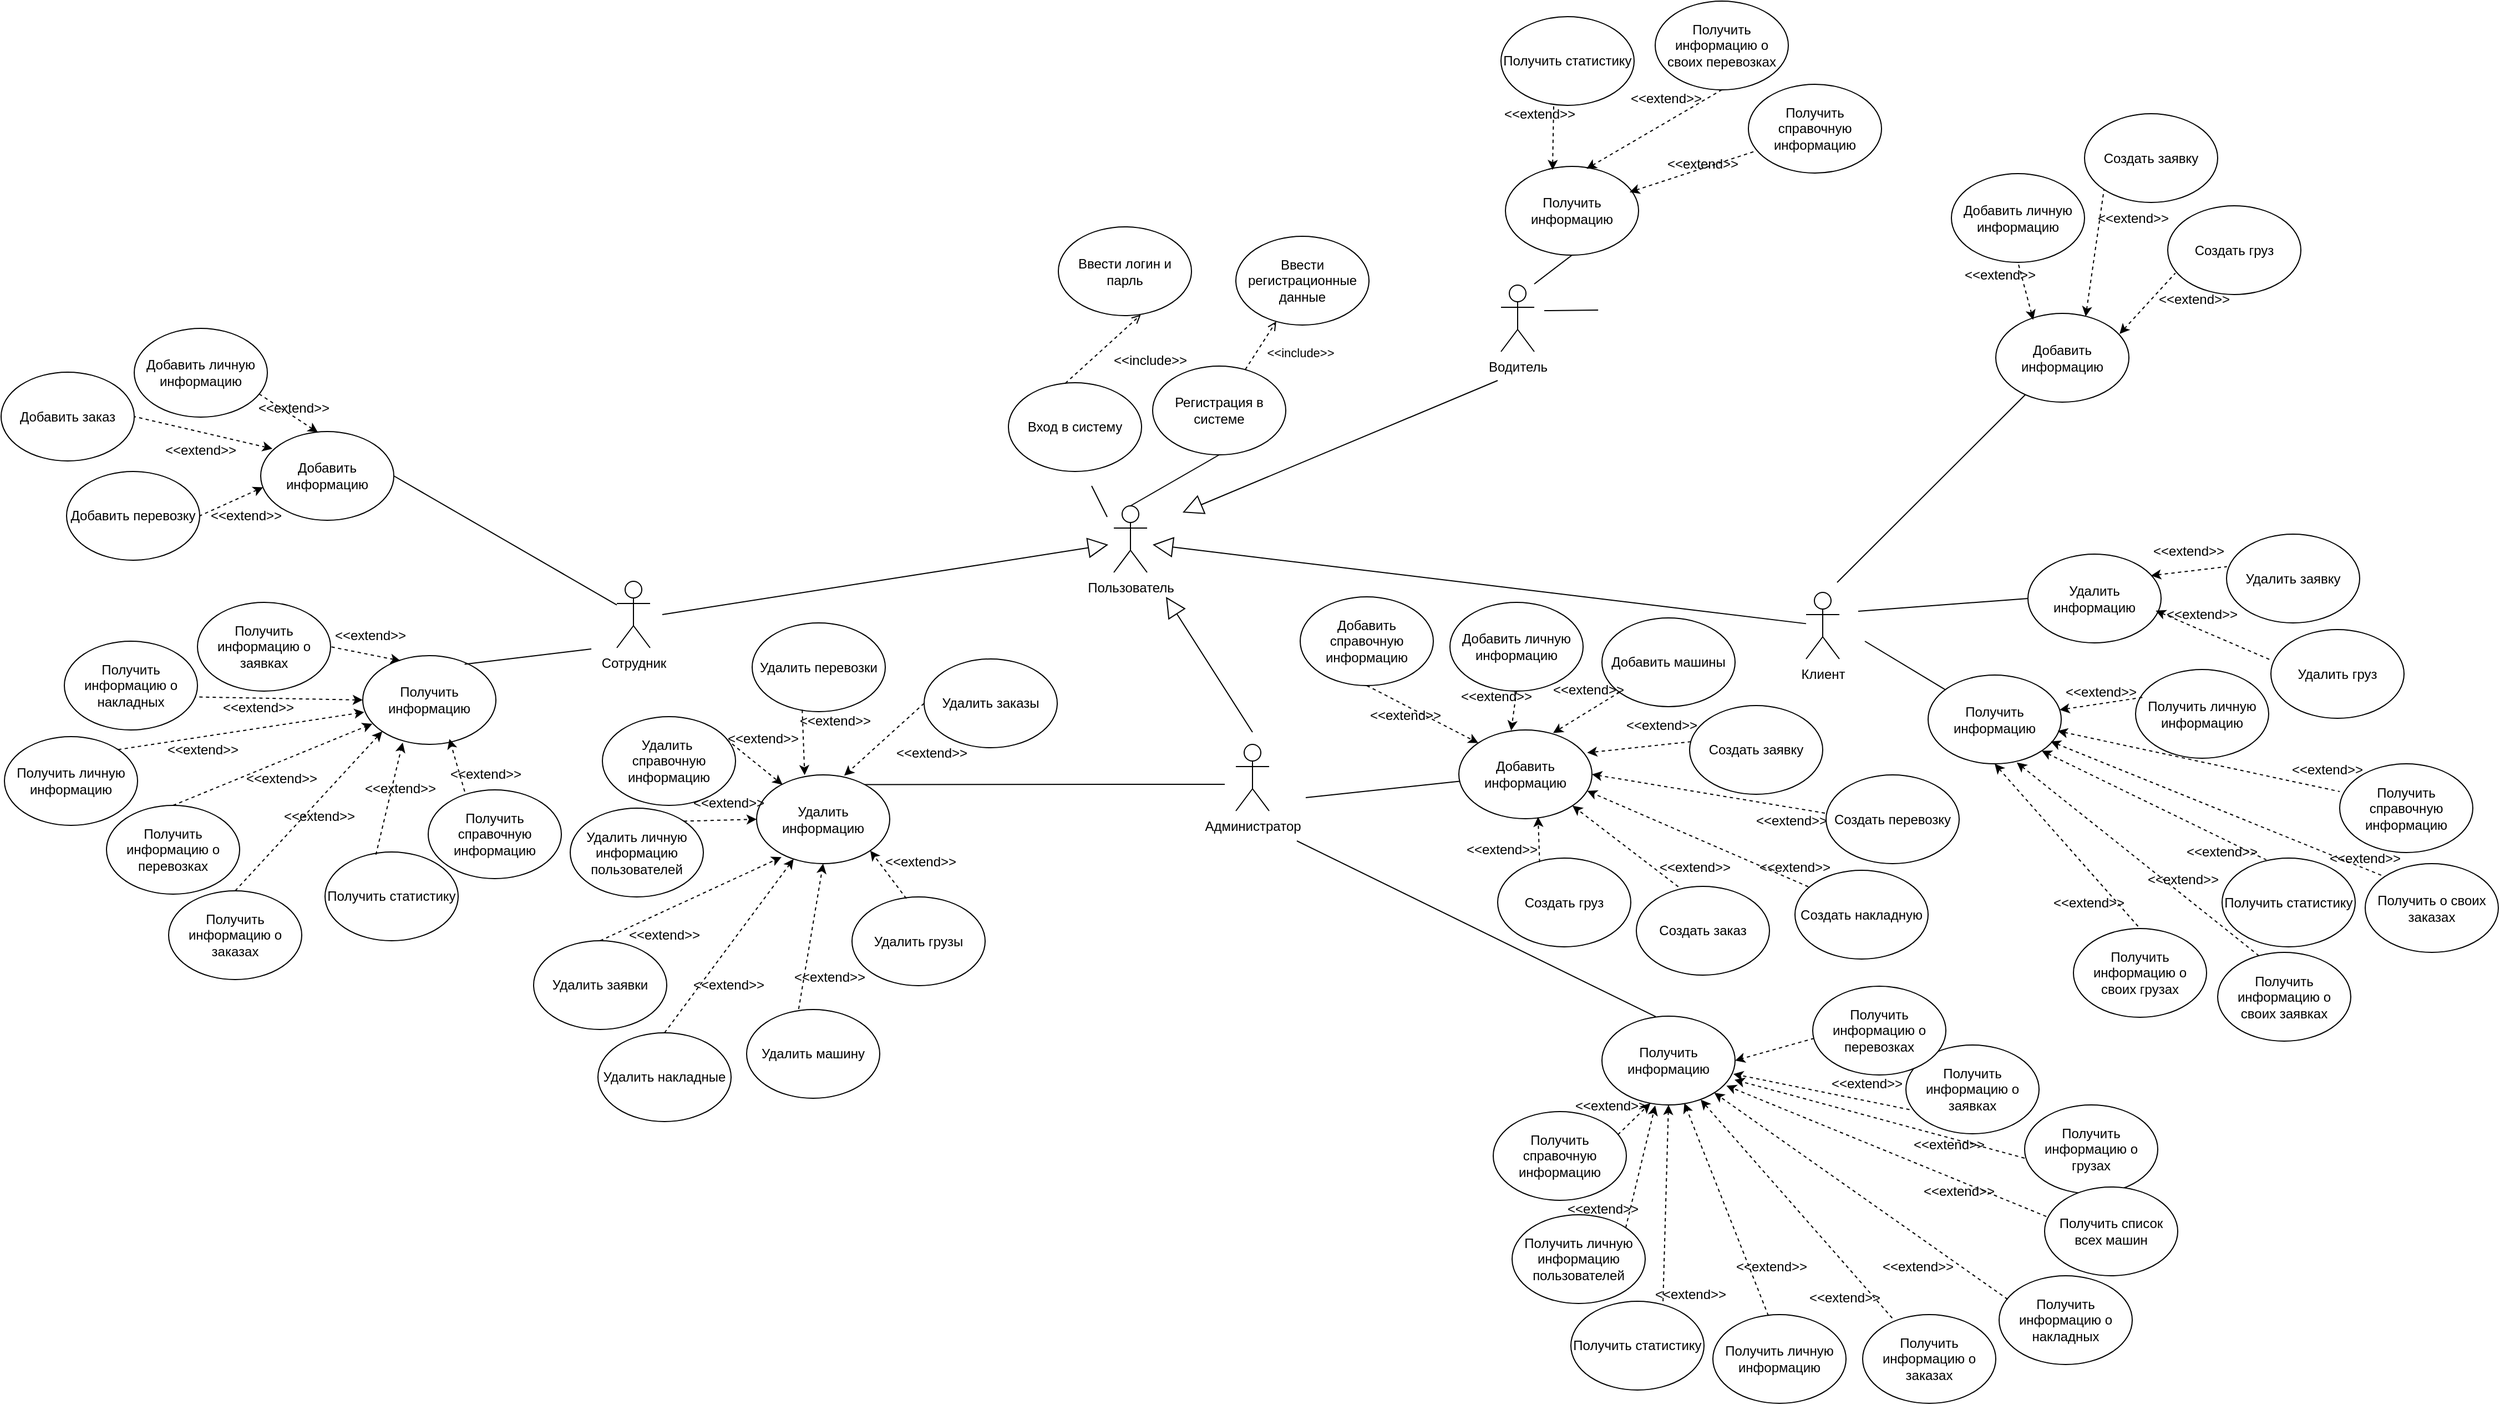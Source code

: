<mxfile version="27.0.9">
  <diagram name="Страница — 1" id="2VasHox1lgphQIR1O_UY">
    <mxGraphModel dx="1774" dy="948" grid="0" gridSize="10" guides="1" tooltips="1" connect="1" arrows="1" fold="1" page="1" pageScale="1" pageWidth="3300" pageHeight="4681" math="0" shadow="0">
      <root>
        <mxCell id="0" />
        <mxCell id="1" parent="0" />
        <mxCell id="fnvzzZn7yNRyyIZnE1CO-2" value="Сотрудник" style="shape=umlActor;verticalLabelPosition=bottom;verticalAlign=top;html=1;outlineConnect=0;" parent="1" vertex="1">
          <mxGeometry x="627" y="773" width="30" height="60" as="geometry" />
        </mxCell>
        <mxCell id="fnvzzZn7yNRyyIZnE1CO-4" style="rounded=0;orthogonalLoop=1;jettySize=auto;html=1;endArrow=none;startFill=0;" parent="1" target="fnvzzZn7yNRyyIZnE1CO-15" edge="1">
          <mxGeometry relative="1" as="geometry">
            <mxPoint x="1752" y="827" as="sourcePoint" />
          </mxGeometry>
        </mxCell>
        <mxCell id="fnvzzZn7yNRyyIZnE1CO-5" style="rounded=0;orthogonalLoop=1;jettySize=auto;html=1;endArrow=none;startFill=0;" parent="1" target="fnvzzZn7yNRyyIZnE1CO-14" edge="1">
          <mxGeometry relative="1" as="geometry">
            <mxPoint x="1727" y="774" as="sourcePoint" />
          </mxGeometry>
        </mxCell>
        <mxCell id="fnvzzZn7yNRyyIZnE1CO-6" style="rounded=0;orthogonalLoop=1;jettySize=auto;html=1;endArrow=none;startFill=0;entryX=0;entryY=0.5;entryDx=0;entryDy=0;" parent="1" target="KfLbYunjPPYKV1MRl50z-34" edge="1">
          <mxGeometry relative="1" as="geometry">
            <mxPoint x="1746" y="800" as="sourcePoint" />
            <mxPoint x="1872" y="1009" as="targetPoint" />
          </mxGeometry>
        </mxCell>
        <mxCell id="fnvzzZn7yNRyyIZnE1CO-7" value="Клиент" style="shape=umlActor;verticalLabelPosition=bottom;verticalAlign=top;html=1;outlineConnect=0;allowArrows=1;" parent="1" vertex="1">
          <mxGeometry x="1699" y="783" width="30" height="60" as="geometry" />
        </mxCell>
        <mxCell id="fnvzzZn7yNRyyIZnE1CO-8" style="rounded=0;orthogonalLoop=1;jettySize=auto;html=1;exitX=0.5;exitY=0;exitDx=0;exitDy=0;exitPerimeter=0;entryX=0.5;entryY=1;entryDx=0;entryDy=0;endArrow=none;startFill=0;" parent="1" source="fnvzzZn7yNRyyIZnE1CO-9" target="fnvzzZn7yNRyyIZnE1CO-24" edge="1">
          <mxGeometry relative="1" as="geometry" />
        </mxCell>
        <mxCell id="fnvzzZn7yNRyyIZnE1CO-9" value="Пользователь" style="shape=umlActor;verticalLabelPosition=bottom;verticalAlign=top;html=1;outlineConnect=0;" parent="1" vertex="1">
          <mxGeometry x="1075" y="705" width="30" height="60" as="geometry" />
        </mxCell>
        <mxCell id="fnvzzZn7yNRyyIZnE1CO-10" value="" style="endArrow=block;endSize=16;endFill=0;html=1;rounded=0;" parent="1" edge="1">
          <mxGeometry width="160" relative="1" as="geometry">
            <mxPoint x="668" y="803" as="sourcePoint" />
            <mxPoint x="1070" y="740" as="targetPoint" />
          </mxGeometry>
        </mxCell>
        <mxCell id="fnvzzZn7yNRyyIZnE1CO-11" value="" style="endArrow=block;endSize=16;endFill=0;html=1;rounded=0;" parent="1" source="fnvzzZn7yNRyyIZnE1CO-7" edge="1">
          <mxGeometry width="160" relative="1" as="geometry">
            <mxPoint x="1180" y="840" as="sourcePoint" />
            <mxPoint x="1110" y="740" as="targetPoint" />
          </mxGeometry>
        </mxCell>
        <mxCell id="fnvzzZn7yNRyyIZnE1CO-14" value="Добавить информацию" style="ellipse;whiteSpace=wrap;html=1;" parent="1" vertex="1">
          <mxGeometry x="1870" y="531.5" width="120" height="80" as="geometry" />
        </mxCell>
        <mxCell id="fnvzzZn7yNRyyIZnE1CO-15" value="Получить информацию" style="ellipse;whiteSpace=wrap;html=1;" parent="1" vertex="1">
          <mxGeometry x="1809" y="857.5" width="120" height="80" as="geometry" />
        </mxCell>
        <mxCell id="fnvzzZn7yNRyyIZnE1CO-24" value="Регистрация в системе" style="ellipse;whiteSpace=wrap;html=1;" parent="1" vertex="1">
          <mxGeometry x="1110" y="579" width="120" height="80" as="geometry" />
        </mxCell>
        <mxCell id="fnvzzZn7yNRyyIZnE1CO-26" value="Ввести регистрационные данные" style="ellipse;whiteSpace=wrap;html=1;" parent="1" vertex="1">
          <mxGeometry x="1185" y="462" width="120" height="80" as="geometry" />
        </mxCell>
        <mxCell id="fnvzzZn7yNRyyIZnE1CO-28" value="&amp;lt;&amp;lt;include&amp;gt;&amp;gt;" style="html=1;verticalAlign=bottom;labelBackgroundColor=none;endArrow=open;endFill=0;dashed=1;rounded=0;" parent="1" source="fnvzzZn7yNRyyIZnE1CO-24" target="fnvzzZn7yNRyyIZnE1CO-26" edge="1">
          <mxGeometry x="0.284" y="-38" width="160" relative="1" as="geometry">
            <mxPoint x="971" y="375" as="sourcePoint" />
            <mxPoint x="1060" y="425" as="targetPoint" />
            <mxPoint y="1" as="offset" />
          </mxGeometry>
        </mxCell>
        <mxCell id="fnvzzZn7yNRyyIZnE1CO-41" value="Добавить информацию" style="ellipse;whiteSpace=wrap;html=1;" parent="1" vertex="1">
          <mxGeometry x="306" y="638" width="120" height="80" as="geometry" />
        </mxCell>
        <mxCell id="fnvzzZn7yNRyyIZnE1CO-42" value="Получить информацию" style="ellipse;whiteSpace=wrap;html=1;" parent="1" vertex="1">
          <mxGeometry x="398" y="840" width="120" height="80" as="geometry" />
        </mxCell>
        <mxCell id="fnvzzZn7yNRyyIZnE1CO-49" style="rounded=0;orthogonalLoop=1;jettySize=auto;html=1;entryX=0.765;entryY=0.097;entryDx=0;entryDy=0;entryPerimeter=0;endArrow=none;startFill=0;" parent="1" target="fnvzzZn7yNRyyIZnE1CO-42" edge="1">
          <mxGeometry relative="1" as="geometry">
            <mxPoint x="604" y="834" as="sourcePoint" />
          </mxGeometry>
        </mxCell>
        <mxCell id="fnvzzZn7yNRyyIZnE1CO-68" style="rounded=0;orthogonalLoop=1;jettySize=auto;html=1;endArrow=none;startFill=0;entryX=1;entryY=0.5;entryDx=0;entryDy=0;" parent="1" source="fnvzzZn7yNRyyIZnE1CO-2" target="fnvzzZn7yNRyyIZnE1CO-41" edge="1">
          <mxGeometry relative="1" as="geometry">
            <mxPoint x="531" y="776" as="targetPoint" />
          </mxGeometry>
        </mxCell>
        <mxCell id="Y0_mQn6ZPeqY75y_IQ0Q-9" value="Вход в систему" style="ellipse;whiteSpace=wrap;html=1;" parent="1" vertex="1">
          <mxGeometry x="980" y="594" width="120" height="80" as="geometry" />
        </mxCell>
        <mxCell id="Y0_mQn6ZPeqY75y_IQ0Q-12" value="Ввести логин и парль" style="ellipse;whiteSpace=wrap;html=1;" parent="1" vertex="1">
          <mxGeometry x="1025" y="453.5" width="120" height="80" as="geometry" />
        </mxCell>
        <mxCell id="Y0_mQn6ZPeqY75y_IQ0Q-15" value="" style="html=1;verticalAlign=bottom;labelBackgroundColor=none;endArrow=open;endFill=0;dashed=1;rounded=0;exitX=0.427;exitY=0.007;exitDx=0;exitDy=0;entryX=0.619;entryY=0.991;entryDx=0;entryDy=0;exitPerimeter=0;entryPerimeter=0;" parent="1" source="Y0_mQn6ZPeqY75y_IQ0Q-9" target="Y0_mQn6ZPeqY75y_IQ0Q-12" edge="1">
          <mxGeometry x="0.352" y="18" width="160" relative="1" as="geometry">
            <mxPoint x="1134" y="891" as="sourcePoint" />
            <mxPoint x="1005" y="594" as="targetPoint" />
            <mxPoint x="1" as="offset" />
          </mxGeometry>
        </mxCell>
        <mxCell id="KfLbYunjPPYKV1MRl50z-4" value="Водитель" style="shape=umlActor;verticalLabelPosition=bottom;verticalAlign=top;html=1;outlineConnect=0;allowArrows=1;" parent="1" vertex="1">
          <mxGeometry x="1424" y="506" width="30" height="60" as="geometry" />
        </mxCell>
        <mxCell id="KfLbYunjPPYKV1MRl50z-5" value="" style="endArrow=block;endSize=16;endFill=0;html=1;rounded=0;" parent="1" edge="1">
          <mxGeometry width="160" relative="1" as="geometry">
            <mxPoint x="1421" y="592" as="sourcePoint" />
            <mxPoint x="1137" y="711" as="targetPoint" />
          </mxGeometry>
        </mxCell>
        <mxCell id="KfLbYunjPPYKV1MRl50z-8" value="Администратор" style="shape=umlActor;verticalLabelPosition=bottom;verticalAlign=top;html=1;outlineConnect=0;" parent="1" vertex="1">
          <mxGeometry x="1185" y="920" width="30" height="60" as="geometry" />
        </mxCell>
        <mxCell id="KfLbYunjPPYKV1MRl50z-12" value="" style="endArrow=none;html=1;rounded=0;startFill=0;" parent="1" edge="1">
          <mxGeometry width="50" height="50" relative="1" as="geometry">
            <mxPoint x="1055" y="687" as="sourcePoint" />
            <mxPoint x="1069" y="715" as="targetPoint" />
          </mxGeometry>
        </mxCell>
        <mxCell id="KfLbYunjPPYKV1MRl50z-20" value="Добавить информацию" style="ellipse;whiteSpace=wrap;html=1;" parent="1" vertex="1">
          <mxGeometry x="1386" y="907" width="120" height="80" as="geometry" />
        </mxCell>
        <mxCell id="KfLbYunjPPYKV1MRl50z-22" value="Получить информацию" style="ellipse;whiteSpace=wrap;html=1;" parent="1" vertex="1">
          <mxGeometry x="1515" y="1165" width="120" height="80" as="geometry" />
        </mxCell>
        <mxCell id="KfLbYunjPPYKV1MRl50z-23" value="Получить информацию" style="ellipse;whiteSpace=wrap;html=1;" parent="1" vertex="1">
          <mxGeometry x="1428" y="399" width="120" height="80" as="geometry" />
        </mxCell>
        <mxCell id="KfLbYunjPPYKV1MRl50z-28" value="&amp;lt;&amp;lt;include&amp;gt;&amp;gt;" style="text;html=1;align=center;verticalAlign=middle;whiteSpace=wrap;rounded=0;" parent="1" vertex="1">
          <mxGeometry x="1083" y="566" width="50" height="16" as="geometry" />
        </mxCell>
        <mxCell id="KfLbYunjPPYKV1MRl50z-29" value="" style="endArrow=none;html=1;rounded=0;exitX=1;exitY=0;exitDx=0;exitDy=0;startFill=0;" parent="1" edge="1">
          <mxGeometry width="50" height="50" relative="1" as="geometry">
            <mxPoint x="848.426" y="956.216" as="sourcePoint" />
            <mxPoint x="1175" y="956" as="targetPoint" />
          </mxGeometry>
        </mxCell>
        <mxCell id="KfLbYunjPPYKV1MRl50z-30" value="" style="endArrow=none;html=1;rounded=0;startFill=0;" parent="1" source="KfLbYunjPPYKV1MRl50z-20" edge="1">
          <mxGeometry width="50" height="50" relative="1" as="geometry">
            <mxPoint x="1385" y="1001" as="sourcePoint" />
            <mxPoint x="1248" y="968" as="targetPoint" />
          </mxGeometry>
        </mxCell>
        <mxCell id="KfLbYunjPPYKV1MRl50z-34" value="Удалить информацию" style="ellipse;whiteSpace=wrap;html=1;" parent="1" vertex="1">
          <mxGeometry x="1899" y="748.5" width="120" height="80" as="geometry" />
        </mxCell>
        <mxCell id="KfLbYunjPPYKV1MRl50z-37" value="" style="endArrow=block;endSize=16;endFill=0;html=1;rounded=0;" parent="1" edge="1">
          <mxGeometry width="160" relative="1" as="geometry">
            <mxPoint x="1200" y="909" as="sourcePoint" />
            <mxPoint x="1122" y="787" as="targetPoint" />
          </mxGeometry>
        </mxCell>
        <mxCell id="KfLbYunjPPYKV1MRl50z-38" value="" style="endArrow=none;html=1;rounded=0;entryX=0.5;entryY=1;entryDx=0;entryDy=0;exitX=0.281;exitY=0.073;exitDx=0;exitDy=0;exitPerimeter=0;dashed=1;startArrow=classic;startFill=1;" parent="1" source="fnvzzZn7yNRyyIZnE1CO-14" target="KfLbYunjPPYKV1MRl50z-39" edge="1">
          <mxGeometry width="50" height="50" relative="1" as="geometry">
            <mxPoint x="1920" y="557" as="sourcePoint" />
            <mxPoint x="1891" y="537.5" as="targetPoint" />
          </mxGeometry>
        </mxCell>
        <mxCell id="KfLbYunjPPYKV1MRl50z-39" value="Добавить личную информацию" style="ellipse;whiteSpace=wrap;html=1;" parent="1" vertex="1">
          <mxGeometry x="1830" y="405.5" width="120" height="80" as="geometry" />
        </mxCell>
        <mxCell id="KfLbYunjPPYKV1MRl50z-40" value="Создать заявку" style="ellipse;whiteSpace=wrap;html=1;" parent="1" vertex="1">
          <mxGeometry x="1950" y="351.5" width="120" height="80" as="geometry" />
        </mxCell>
        <mxCell id="KfLbYunjPPYKV1MRl50z-41" value="Создать груз" style="ellipse;whiteSpace=wrap;html=1;" parent="1" vertex="1">
          <mxGeometry x="2025" y="434.5" width="120" height="80" as="geometry" />
        </mxCell>
        <mxCell id="KfLbYunjPPYKV1MRl50z-42" value="" style="endArrow=none;html=1;rounded=0;entryX=0.057;entryY=0.759;entryDx=0;entryDy=0;entryPerimeter=0;exitX=0.93;exitY=0.231;exitDx=0;exitDy=0;exitPerimeter=0;dashed=1;startArrow=classic;startFill=1;" parent="1" source="fnvzzZn7yNRyyIZnE1CO-14" target="KfLbYunjPPYKV1MRl50z-41" edge="1">
          <mxGeometry width="50" height="50" relative="1" as="geometry">
            <mxPoint x="1979" y="536.5" as="sourcePoint" />
            <mxPoint x="2029" y="486.5" as="targetPoint" />
          </mxGeometry>
        </mxCell>
        <mxCell id="KfLbYunjPPYKV1MRl50z-43" value="" style="endArrow=none;html=1;rounded=0;exitX=0.675;exitY=0.034;exitDx=0;exitDy=0;exitPerimeter=0;entryX=0;entryY=1;entryDx=0;entryDy=0;dashed=1;startArrow=classic;startFill=1;" parent="1" source="fnvzzZn7yNRyyIZnE1CO-14" target="KfLbYunjPPYKV1MRl50z-40" edge="1">
          <mxGeometry width="50" height="50" relative="1" as="geometry">
            <mxPoint x="1938" y="527.5" as="sourcePoint" />
            <mxPoint x="2073" y="472.5" as="targetPoint" />
          </mxGeometry>
        </mxCell>
        <mxCell id="KfLbYunjPPYKV1MRl50z-44" value="Удалить заявку" style="ellipse;whiteSpace=wrap;html=1;" parent="1" vertex="1">
          <mxGeometry x="2078" y="730.5" width="120" height="80" as="geometry" />
        </mxCell>
        <mxCell id="KfLbYunjPPYKV1MRl50z-52" value="Удалить груз" style="ellipse;whiteSpace=wrap;html=1;" parent="1" vertex="1">
          <mxGeometry x="2118" y="816.5" width="120" height="80" as="geometry" />
        </mxCell>
        <mxCell id="KfLbYunjPPYKV1MRl50z-53" value="" style="endArrow=none;html=1;rounded=0;entryX=0.003;entryY=0.366;entryDx=0;entryDy=0;entryPerimeter=0;exitX=0.925;exitY=0.242;exitDx=0;exitDy=0;exitPerimeter=0;dashed=1;startArrow=classic;startFill=1;" parent="1" source="KfLbYunjPPYKV1MRl50z-34" target="KfLbYunjPPYKV1MRl50z-44" edge="1">
          <mxGeometry width="50" height="50" relative="1" as="geometry">
            <mxPoint x="1998" y="788.5" as="sourcePoint" />
            <mxPoint x="2048" y="738.5" as="targetPoint" />
          </mxGeometry>
        </mxCell>
        <mxCell id="KfLbYunjPPYKV1MRl50z-54" value="" style="endArrow=none;html=1;rounded=0;entryX=0.011;entryY=0.351;entryDx=0;entryDy=0;entryPerimeter=0;exitX=0.96;exitY=0.637;exitDx=0;exitDy=0;exitPerimeter=0;dashed=1;startArrow=classic;startFill=1;" parent="1" source="KfLbYunjPPYKV1MRl50z-34" target="KfLbYunjPPYKV1MRl50z-52" edge="1">
          <mxGeometry width="50" height="50" relative="1" as="geometry">
            <mxPoint x="2037" y="848.5" as="sourcePoint" />
            <mxPoint x="2087" y="798.5" as="targetPoint" />
          </mxGeometry>
        </mxCell>
        <mxCell id="KfLbYunjPPYKV1MRl50z-56" value="Получить справочную информацию" style="ellipse;whiteSpace=wrap;html=1;" parent="1" vertex="1">
          <mxGeometry x="2180" y="937.5" width="120" height="80" as="geometry" />
        </mxCell>
        <mxCell id="KfLbYunjPPYKV1MRl50z-57" value="Получить статистику" style="ellipse;whiteSpace=wrap;html=1;" parent="1" vertex="1">
          <mxGeometry x="2074" y="1022.5" width="120" height="80" as="geometry" />
        </mxCell>
        <mxCell id="KfLbYunjPPYKV1MRl50z-58" value="Получить информацию о своих грузах" style="ellipse;whiteSpace=wrap;html=1;" parent="1" vertex="1">
          <mxGeometry x="1940" y="1086" width="120" height="80" as="geometry" />
        </mxCell>
        <mxCell id="KfLbYunjPPYKV1MRl50z-59" value="Получить о своих заказах" style="ellipse;whiteSpace=wrap;html=1;" parent="1" vertex="1">
          <mxGeometry x="2203" y="1027.5" width="120" height="80" as="geometry" />
        </mxCell>
        <mxCell id="KfLbYunjPPYKV1MRl50z-60" value="Получить информацию о своих заявках" style="ellipse;whiteSpace=wrap;html=1;" parent="1" vertex="1">
          <mxGeometry x="2070" y="1107.5" width="120" height="80" as="geometry" />
        </mxCell>
        <mxCell id="KfLbYunjPPYKV1MRl50z-61" value="Получить личную информацию" style="ellipse;whiteSpace=wrap;html=1;" parent="1" vertex="1">
          <mxGeometry x="1996" y="852.5" width="120" height="80" as="geometry" />
        </mxCell>
        <mxCell id="KfLbYunjPPYKV1MRl50z-62" value="" style="endArrow=none;html=1;rounded=0;entryX=0.075;entryY=0.309;entryDx=0;entryDy=0;entryPerimeter=0;dashed=1;startArrow=classic;startFill=1;" parent="1" source="fnvzzZn7yNRyyIZnE1CO-15" target="KfLbYunjPPYKV1MRl50z-61" edge="1">
          <mxGeometry width="50" height="50" relative="1" as="geometry">
            <mxPoint x="1940" y="875.5" as="sourcePoint" />
            <mxPoint x="1990" y="825.5" as="targetPoint" />
          </mxGeometry>
        </mxCell>
        <mxCell id="KfLbYunjPPYKV1MRl50z-63" value="" style="endArrow=none;html=1;rounded=0;exitX=0.973;exitY=0.63;exitDx=0;exitDy=0;exitPerimeter=0;entryX=0;entryY=0.313;entryDx=0;entryDy=0;entryPerimeter=0;dashed=1;startArrow=classic;startFill=1;" parent="1" source="fnvzzZn7yNRyyIZnE1CO-15" target="KfLbYunjPPYKV1MRl50z-56" edge="1">
          <mxGeometry width="50" height="50" relative="1" as="geometry">
            <mxPoint x="2011" y="870.5" as="sourcePoint" />
            <mxPoint x="2061" y="820.5" as="targetPoint" />
          </mxGeometry>
        </mxCell>
        <mxCell id="KfLbYunjPPYKV1MRl50z-64" value="" style="endArrow=none;html=1;rounded=0;entryX=0;entryY=0;entryDx=0;entryDy=0;exitX=0.921;exitY=0.748;exitDx=0;exitDy=0;exitPerimeter=0;dashed=1;startArrow=classic;startFill=1;" parent="1" source="fnvzzZn7yNRyyIZnE1CO-15" target="KfLbYunjPPYKV1MRl50z-59" edge="1">
          <mxGeometry width="50" height="50" relative="1" as="geometry">
            <mxPoint x="1899" y="933.5" as="sourcePoint" />
            <mxPoint x="1949" y="883.5" as="targetPoint" />
          </mxGeometry>
        </mxCell>
        <mxCell id="KfLbYunjPPYKV1MRl50z-65" value="" style="endArrow=none;html=1;rounded=0;exitX=1;exitY=1;exitDx=0;exitDy=0;entryX=0.332;entryY=0.02;entryDx=0;entryDy=0;entryPerimeter=0;dashed=1;startArrow=classic;startFill=1;" parent="1" source="fnvzzZn7yNRyyIZnE1CO-15" target="KfLbYunjPPYKV1MRl50z-57" edge="1">
          <mxGeometry width="50" height="50" relative="1" as="geometry">
            <mxPoint x="2011" y="1081.5" as="sourcePoint" />
            <mxPoint x="2037" y="1017.5" as="targetPoint" />
          </mxGeometry>
        </mxCell>
        <mxCell id="KfLbYunjPPYKV1MRl50z-66" value="" style="endArrow=none;html=1;rounded=0;exitX=0.666;exitY=0.985;exitDx=0;exitDy=0;exitPerimeter=0;entryX=0.319;entryY=0.049;entryDx=0;entryDy=0;entryPerimeter=0;dashed=1;startArrow=classic;startFill=1;" parent="1" source="fnvzzZn7yNRyyIZnE1CO-15" target="KfLbYunjPPYKV1MRl50z-60" edge="1">
          <mxGeometry width="50" height="50" relative="1" as="geometry">
            <mxPoint x="2011" y="1081.5" as="sourcePoint" />
            <mxPoint x="2061" y="1031.5" as="targetPoint" />
          </mxGeometry>
        </mxCell>
        <mxCell id="KfLbYunjPPYKV1MRl50z-67" value="" style="endArrow=none;html=1;rounded=0;exitX=0.5;exitY=1;exitDx=0;exitDy=0;entryX=0.5;entryY=0;entryDx=0;entryDy=0;dashed=1;startArrow=classic;startFill=1;" parent="1" source="fnvzzZn7yNRyyIZnE1CO-15" target="KfLbYunjPPYKV1MRl50z-58" edge="1">
          <mxGeometry width="50" height="50" relative="1" as="geometry">
            <mxPoint x="1844" y="1011.5" as="sourcePoint" />
            <mxPoint x="1894" y="961.5" as="targetPoint" />
          </mxGeometry>
        </mxCell>
        <mxCell id="KfLbYunjPPYKV1MRl50z-68" value="Получить статистику" style="ellipse;whiteSpace=wrap;html=1;" parent="1" vertex="1">
          <mxGeometry x="1424" y="264" width="120" height="80" as="geometry" />
        </mxCell>
        <mxCell id="KfLbYunjPPYKV1MRl50z-69" value="Получить справочную информацию" style="ellipse;whiteSpace=wrap;html=1;" parent="1" vertex="1">
          <mxGeometry x="1647" y="325" width="120" height="80" as="geometry" />
        </mxCell>
        <mxCell id="KfLbYunjPPYKV1MRl50z-70" value="Получить информацию о своих перевозках" style="ellipse;whiteSpace=wrap;html=1;" parent="1" vertex="1">
          <mxGeometry x="1563" y="250" width="120" height="80" as="geometry" />
        </mxCell>
        <mxCell id="KfLbYunjPPYKV1MRl50z-73" value="" style="endArrow=none;html=1;rounded=0;entryX=0.5;entryY=1;entryDx=0;entryDy=0;exitX=0.609;exitY=0.027;exitDx=0;exitDy=0;exitPerimeter=0;dashed=1;startArrow=classic;startFill=1;" parent="1" source="KfLbYunjPPYKV1MRl50z-23" target="KfLbYunjPPYKV1MRl50z-70" edge="1">
          <mxGeometry width="50" height="50" relative="1" as="geometry">
            <mxPoint x="1530" y="385" as="sourcePoint" />
            <mxPoint x="1592" y="253" as="targetPoint" />
          </mxGeometry>
        </mxCell>
        <mxCell id="KfLbYunjPPYKV1MRl50z-74" value="" style="endArrow=none;html=1;rounded=0;exitX=0.354;exitY=0.04;exitDx=0;exitDy=0;exitPerimeter=0;entryX=0.396;entryY=0.978;entryDx=0;entryDy=0;entryPerimeter=0;dashed=1;startArrow=classic;startFill=1;" parent="1" source="KfLbYunjPPYKV1MRl50z-23" target="KfLbYunjPPYKV1MRl50z-68" edge="1">
          <mxGeometry width="50" height="50" relative="1" as="geometry">
            <mxPoint x="1416" y="404" as="sourcePoint" />
            <mxPoint x="1466" y="354" as="targetPoint" />
          </mxGeometry>
        </mxCell>
        <mxCell id="KfLbYunjPPYKV1MRl50z-75" value="" style="endArrow=none;html=1;rounded=0;entryX=0.061;entryY=0.749;entryDx=0;entryDy=0;entryPerimeter=0;exitX=0.933;exitY=0.29;exitDx=0;exitDy=0;exitPerimeter=0;dashed=1;startArrow=classic;startFill=1;" parent="1" source="KfLbYunjPPYKV1MRl50z-23" target="KfLbYunjPPYKV1MRl50z-69" edge="1">
          <mxGeometry width="50" height="50" relative="1" as="geometry">
            <mxPoint x="1542" y="427" as="sourcePoint" />
            <mxPoint x="1592" y="377" as="targetPoint" />
          </mxGeometry>
        </mxCell>
        <mxCell id="KfLbYunjPPYKV1MRl50z-78" value="" style="endArrow=none;html=1;rounded=0;startFill=0;entryX=0.5;entryY=1;entryDx=0;entryDy=0;" parent="1" target="KfLbYunjPPYKV1MRl50z-23" edge="1">
          <mxGeometry width="50" height="50" relative="1" as="geometry">
            <mxPoint x="1454" y="505" as="sourcePoint" />
            <mxPoint x="1431" y="468" as="targetPoint" />
          </mxGeometry>
        </mxCell>
        <mxCell id="KfLbYunjPPYKV1MRl50z-79" value="" style="endArrow=none;html=1;rounded=0;entryX=-0.012;entryY=0.369;entryDx=0;entryDy=0;entryPerimeter=0;" parent="1" edge="1">
          <mxGeometry width="50" height="50" relative="1" as="geometry">
            <mxPoint x="1463" y="529" as="sourcePoint" />
            <mxPoint x="1511.56" y="528.52" as="targetPoint" />
          </mxGeometry>
        </mxCell>
        <mxCell id="KfLbYunjPPYKV1MRl50z-88" value="Добавить личную информацию" style="ellipse;whiteSpace=wrap;html=1;" parent="1" vertex="1">
          <mxGeometry x="192" y="545" width="120" height="80" as="geometry" />
        </mxCell>
        <mxCell id="KfLbYunjPPYKV1MRl50z-89" value="Добавить заказ" style="ellipse;whiteSpace=wrap;html=1;" parent="1" vertex="1">
          <mxGeometry x="72" y="584.5" width="120" height="80" as="geometry" />
        </mxCell>
        <mxCell id="KfLbYunjPPYKV1MRl50z-90" value="Добавить перевозку" style="ellipse;whiteSpace=wrap;html=1;" parent="1" vertex="1">
          <mxGeometry x="131" y="674" width="120" height="80" as="geometry" />
        </mxCell>
        <mxCell id="KfLbYunjPPYKV1MRl50z-91" value="" style="endArrow=none;html=1;rounded=0;entryX=0.924;entryY=0.725;entryDx=0;entryDy=0;entryPerimeter=0;exitX=0.43;exitY=0.01;exitDx=0;exitDy=0;exitPerimeter=0;startFill=1;startArrow=classic;dashed=1;" parent="1" source="fnvzzZn7yNRyyIZnE1CO-41" target="KfLbYunjPPYKV1MRl50z-88" edge="1">
          <mxGeometry width="50" height="50" relative="1" as="geometry">
            <mxPoint x="329" y="669" as="sourcePoint" />
            <mxPoint x="379" y="619" as="targetPoint" />
          </mxGeometry>
        </mxCell>
        <mxCell id="KfLbYunjPPYKV1MRl50z-92" value="" style="endArrow=none;html=1;rounded=0;entryX=1;entryY=0.5;entryDx=0;entryDy=0;exitX=0.088;exitY=0.194;exitDx=0;exitDy=0;exitPerimeter=0;startArrow=classic;startFill=1;dashed=1;" parent="1" source="fnvzzZn7yNRyyIZnE1CO-41" target="KfLbYunjPPYKV1MRl50z-89" edge="1">
          <mxGeometry width="50" height="50" relative="1" as="geometry">
            <mxPoint x="247" y="693" as="sourcePoint" />
            <mxPoint x="297" y="643" as="targetPoint" />
          </mxGeometry>
        </mxCell>
        <mxCell id="KfLbYunjPPYKV1MRl50z-93" value="" style="endArrow=none;html=1;rounded=0;entryX=1;entryY=0.5;entryDx=0;entryDy=0;exitX=0.018;exitY=0.628;exitDx=0;exitDy=0;exitPerimeter=0;startArrow=classic;startFill=1;dashed=1;" parent="1" source="fnvzzZn7yNRyyIZnE1CO-41" target="KfLbYunjPPYKV1MRl50z-90" edge="1">
          <mxGeometry width="50" height="50" relative="1" as="geometry">
            <mxPoint x="228" y="764" as="sourcePoint" />
            <mxPoint x="278" y="714" as="targetPoint" />
          </mxGeometry>
        </mxCell>
        <mxCell id="KfLbYunjPPYKV1MRl50z-94" value="Получить информацию о заявках" style="ellipse;whiteSpace=wrap;html=1;" parent="1" vertex="1">
          <mxGeometry x="249" y="792" width="120" height="80" as="geometry" />
        </mxCell>
        <mxCell id="KfLbYunjPPYKV1MRl50z-95" value="Получить информацию о накладных" style="ellipse;whiteSpace=wrap;html=1;" parent="1" vertex="1">
          <mxGeometry x="129" y="827" width="120" height="80" as="geometry" />
        </mxCell>
        <mxCell id="KfLbYunjPPYKV1MRl50z-96" value="Получить информацию о перевозках" style="ellipse;whiteSpace=wrap;html=1;" parent="1" vertex="1">
          <mxGeometry x="167" y="975" width="120" height="80" as="geometry" />
        </mxCell>
        <mxCell id="KfLbYunjPPYKV1MRl50z-97" value="Получить информацию о заказах" style="ellipse;whiteSpace=wrap;html=1;" parent="1" vertex="1">
          <mxGeometry x="223" y="1052" width="120" height="80" as="geometry" />
        </mxCell>
        <mxCell id="KfLbYunjPPYKV1MRl50z-98" value="Получить статистику" style="ellipse;whiteSpace=wrap;html=1;" parent="1" vertex="1">
          <mxGeometry x="364" y="1017" width="120" height="80" as="geometry" />
        </mxCell>
        <mxCell id="KfLbYunjPPYKV1MRl50z-99" value="Получить личную информацию" style="ellipse;whiteSpace=wrap;html=1;" parent="1" vertex="1">
          <mxGeometry x="75" y="913" width="120" height="80" as="geometry" />
        </mxCell>
        <mxCell id="KfLbYunjPPYKV1MRl50z-100" value="Получить справочную информацию" style="ellipse;whiteSpace=wrap;html=1;" parent="1" vertex="1">
          <mxGeometry x="457" y="961" width="120" height="80" as="geometry" />
        </mxCell>
        <mxCell id="KfLbYunjPPYKV1MRl50z-101" value="" style="endArrow=none;html=1;rounded=0;entryX=1;entryY=0.5;entryDx=0;entryDy=0;exitX=0.283;exitY=0.058;exitDx=0;exitDy=0;exitPerimeter=0;endFill=1;dashed=1;startArrow=classic;startFill=1;" parent="1" source="fnvzzZn7yNRyyIZnE1CO-42" target="KfLbYunjPPYKV1MRl50z-94" edge="1">
          <mxGeometry width="50" height="50" relative="1" as="geometry">
            <mxPoint x="336" y="931" as="sourcePoint" />
            <mxPoint x="386" y="881" as="targetPoint" />
          </mxGeometry>
        </mxCell>
        <mxCell id="KfLbYunjPPYKV1MRl50z-102" value="" style="endArrow=none;html=1;rounded=0;entryX=0.981;entryY=0.628;entryDx=0;entryDy=0;entryPerimeter=0;exitX=0;exitY=0.5;exitDx=0;exitDy=0;startArrow=classic;startFill=1;dashed=1;" parent="1" source="fnvzzZn7yNRyyIZnE1CO-42" target="KfLbYunjPPYKV1MRl50z-95" edge="1">
          <mxGeometry width="50" height="50" relative="1" as="geometry">
            <mxPoint x="279" y="948" as="sourcePoint" />
            <mxPoint x="329" y="898" as="targetPoint" />
          </mxGeometry>
        </mxCell>
        <mxCell id="KfLbYunjPPYKV1MRl50z-103" value="" style="endArrow=classic;html=1;rounded=0;exitX=1;exitY=0;exitDx=0;exitDy=0;entryX=0.011;entryY=0.637;entryDx=0;entryDy=0;entryPerimeter=0;dashed=1;" parent="1" source="KfLbYunjPPYKV1MRl50z-99" target="fnvzzZn7yNRyyIZnE1CO-42" edge="1">
          <mxGeometry width="50" height="50" relative="1" as="geometry">
            <mxPoint x="246" y="940" as="sourcePoint" />
            <mxPoint x="296" y="890" as="targetPoint" />
          </mxGeometry>
        </mxCell>
        <mxCell id="KfLbYunjPPYKV1MRl50z-104" value="" style="endArrow=classic;html=1;rounded=0;entryX=0.072;entryY=0.768;entryDx=0;entryDy=0;entryPerimeter=0;exitX=0.5;exitY=0;exitDx=0;exitDy=0;dashed=1;" parent="1" source="KfLbYunjPPYKV1MRl50z-96" target="fnvzzZn7yNRyyIZnE1CO-42" edge="1">
          <mxGeometry width="50" height="50" relative="1" as="geometry">
            <mxPoint x="297" y="967" as="sourcePoint" />
            <mxPoint x="347" y="917" as="targetPoint" />
          </mxGeometry>
        </mxCell>
        <mxCell id="KfLbYunjPPYKV1MRl50z-105" value="" style="endArrow=classic;html=1;rounded=0;entryX=0;entryY=1;entryDx=0;entryDy=0;exitX=0.5;exitY=0;exitDx=0;exitDy=0;dashed=1;" parent="1" source="KfLbYunjPPYKV1MRl50z-97" target="fnvzzZn7yNRyyIZnE1CO-42" edge="1">
          <mxGeometry width="50" height="50" relative="1" as="geometry">
            <mxPoint x="307" y="1037" as="sourcePoint" />
            <mxPoint x="357" y="987" as="targetPoint" />
          </mxGeometry>
        </mxCell>
        <mxCell id="KfLbYunjPPYKV1MRl50z-106" value="" style="endArrow=classic;html=1;rounded=0;entryX=0.3;entryY=0.979;entryDx=0;entryDy=0;entryPerimeter=0;exitX=0.382;exitY=0.03;exitDx=0;exitDy=0;exitPerimeter=0;dashed=1;" parent="1" source="KfLbYunjPPYKV1MRl50z-98" target="fnvzzZn7yNRyyIZnE1CO-42" edge="1">
          <mxGeometry width="50" height="50" relative="1" as="geometry">
            <mxPoint x="376" y="1018" as="sourcePoint" />
            <mxPoint x="426" y="968" as="targetPoint" />
          </mxGeometry>
        </mxCell>
        <mxCell id="KfLbYunjPPYKV1MRl50z-107" value="" style="endArrow=classic;html=1;rounded=0;entryX=0.651;entryY=0.939;entryDx=0;entryDy=0;entryPerimeter=0;exitX=0.274;exitY=0.019;exitDx=0;exitDy=0;exitPerimeter=0;dashed=1;" parent="1" source="KfLbYunjPPYKV1MRl50z-100" target="fnvzzZn7yNRyyIZnE1CO-42" edge="1">
          <mxGeometry width="50" height="50" relative="1" as="geometry">
            <mxPoint x="486" y="970" as="sourcePoint" />
            <mxPoint x="536" y="920" as="targetPoint" />
          </mxGeometry>
        </mxCell>
        <mxCell id="KfLbYunjPPYKV1MRl50z-110" value="&amp;lt;&amp;lt;extend&amp;gt;&amp;gt;" style="text;html=1;align=center;verticalAlign=middle;whiteSpace=wrap;rounded=0;" parent="1" vertex="1">
          <mxGeometry x="2178" y="1014.5" width="50" height="16" as="geometry" />
        </mxCell>
        <mxCell id="KfLbYunjPPYKV1MRl50z-111" value="&amp;lt;&amp;lt;extend&amp;gt;&amp;gt;" style="text;html=1;align=center;verticalAlign=middle;whiteSpace=wrap;rounded=0;" parent="1" vertex="1">
          <mxGeometry x="2144" y="934.5" width="50" height="16" as="geometry" />
        </mxCell>
        <mxCell id="KfLbYunjPPYKV1MRl50z-112" value="&amp;lt;&amp;lt;extend&amp;gt;&amp;gt;" style="text;html=1;align=center;verticalAlign=middle;whiteSpace=wrap;rounded=0;" parent="1" vertex="1">
          <mxGeometry x="1709" y="1411" width="50" height="16" as="geometry" />
        </mxCell>
        <mxCell id="KfLbYunjPPYKV1MRl50z-116" value="&amp;lt;&amp;lt;extend&amp;gt;&amp;gt;" style="text;html=1;align=center;verticalAlign=middle;whiteSpace=wrap;rounded=0;" parent="1" vertex="1">
          <mxGeometry x="2019" y="737.5" width="50" height="16" as="geometry" />
        </mxCell>
        <mxCell id="KfLbYunjPPYKV1MRl50z-117" value="&amp;lt;&amp;lt;extend&amp;gt;&amp;gt;" style="text;html=1;align=center;verticalAlign=middle;whiteSpace=wrap;rounded=0;" parent="1" vertex="1">
          <mxGeometry x="2031" y="794.5" width="50" height="16" as="geometry" />
        </mxCell>
        <mxCell id="KfLbYunjPPYKV1MRl50z-118" value="&amp;lt;&amp;lt;extend&amp;gt;&amp;gt;" style="text;html=1;align=center;verticalAlign=middle;whiteSpace=wrap;rounded=0;" parent="1" vertex="1">
          <mxGeometry x="1940" y="864.5" width="50" height="16" as="geometry" />
        </mxCell>
        <mxCell id="KfLbYunjPPYKV1MRl50z-119" value="&amp;lt;&amp;lt;extend&amp;gt;&amp;gt;" style="text;html=1;align=center;verticalAlign=middle;whiteSpace=wrap;rounded=0;" parent="1" vertex="1">
          <mxGeometry x="2024" y="510.5" width="50" height="16" as="geometry" />
        </mxCell>
        <mxCell id="KfLbYunjPPYKV1MRl50z-120" value="&amp;lt;&amp;lt;extend&amp;gt;&amp;gt;" style="text;html=1;align=center;verticalAlign=middle;whiteSpace=wrap;rounded=0;" parent="1" vertex="1">
          <mxGeometry x="1969" y="437.5" width="50" height="16" as="geometry" />
        </mxCell>
        <mxCell id="KfLbYunjPPYKV1MRl50z-121" value="&amp;lt;&amp;lt;extend&amp;gt;&amp;gt;" style="text;html=1;align=center;verticalAlign=middle;whiteSpace=wrap;rounded=0;" parent="1" vertex="1">
          <mxGeometry x="1849" y="488.5" width="50" height="16" as="geometry" />
        </mxCell>
        <mxCell id="KfLbYunjPPYKV1MRl50z-124" value="&amp;lt;&amp;lt;extend&amp;gt;&amp;gt;" style="text;html=1;align=center;verticalAlign=middle;whiteSpace=wrap;rounded=0;" parent="1" vertex="1">
          <mxGeometry x="1581" y="389" width="50" height="16" as="geometry" />
        </mxCell>
        <mxCell id="KfLbYunjPPYKV1MRl50z-125" value="&amp;lt;&amp;lt;extend&amp;gt;&amp;gt;" style="text;html=1;align=center;verticalAlign=middle;whiteSpace=wrap;rounded=0;" parent="1" vertex="1">
          <mxGeometry x="1548" y="330" width="50" height="16" as="geometry" />
        </mxCell>
        <mxCell id="KfLbYunjPPYKV1MRl50z-126" value="&amp;lt;&amp;lt;extend&amp;gt;&amp;gt;" style="text;html=1;align=center;verticalAlign=middle;whiteSpace=wrap;rounded=0;" parent="1" vertex="1">
          <mxGeometry x="1434" y="344" width="50" height="16" as="geometry" />
        </mxCell>
        <mxCell id="KfLbYunjPPYKV1MRl50z-132" value="&amp;lt;&amp;lt;extend&amp;gt;&amp;gt;" style="text;html=1;align=center;verticalAlign=middle;whiteSpace=wrap;rounded=0;" parent="1" vertex="1">
          <mxGeometry x="300" y="943" width="50" height="16" as="geometry" />
        </mxCell>
        <mxCell id="KfLbYunjPPYKV1MRl50z-133" value="&amp;lt;&amp;lt;extend&amp;gt;&amp;gt;" style="text;html=1;align=center;verticalAlign=middle;whiteSpace=wrap;rounded=0;" parent="1" vertex="1">
          <mxGeometry x="229" y="917" width="50" height="16" as="geometry" />
        </mxCell>
        <mxCell id="KfLbYunjPPYKV1MRl50z-134" value="&amp;lt;&amp;lt;extend&amp;gt;&amp;gt;" style="text;html=1;align=center;verticalAlign=middle;whiteSpace=wrap;rounded=0;" parent="1" vertex="1">
          <mxGeometry x="279" y="879" width="50" height="16" as="geometry" />
        </mxCell>
        <mxCell id="KfLbYunjPPYKV1MRl50z-135" value="&amp;lt;&amp;lt;extend&amp;gt;&amp;gt;" style="text;html=1;align=center;verticalAlign=middle;whiteSpace=wrap;rounded=0;" parent="1" vertex="1">
          <mxGeometry x="380" y="814" width="50" height="16" as="geometry" />
        </mxCell>
        <mxCell id="KfLbYunjPPYKV1MRl50z-136" value="&amp;lt;&amp;lt;extend&amp;gt;&amp;gt;" style="text;html=1;align=center;verticalAlign=middle;whiteSpace=wrap;rounded=0;" parent="1" vertex="1">
          <mxGeometry x="227" y="647" width="50" height="16" as="geometry" />
        </mxCell>
        <mxCell id="KfLbYunjPPYKV1MRl50z-137" value="&amp;lt;&amp;lt;extend&amp;gt;&amp;gt;" style="text;html=1;align=center;verticalAlign=middle;whiteSpace=wrap;rounded=0;" parent="1" vertex="1">
          <mxGeometry x="311" y="609" width="50" height="16" as="geometry" />
        </mxCell>
        <mxCell id="KfLbYunjPPYKV1MRl50z-138" value="&amp;lt;&amp;lt;extend&amp;gt;&amp;gt;" style="text;html=1;align=center;verticalAlign=middle;whiteSpace=wrap;rounded=0;" parent="1" vertex="1">
          <mxGeometry x="268" y="706" width="50" height="16" as="geometry" />
        </mxCell>
        <mxCell id="KfLbYunjPPYKV1MRl50z-139" value="&amp;lt;&amp;lt;extend&amp;gt;&amp;gt;" style="text;html=1;align=center;verticalAlign=middle;whiteSpace=wrap;rounded=0;" parent="1" vertex="1">
          <mxGeometry x="334" y="977" width="50" height="16" as="geometry" />
        </mxCell>
        <mxCell id="KfLbYunjPPYKV1MRl50z-140" value="&amp;lt;&amp;lt;extend&amp;gt;&amp;gt;" style="text;html=1;align=center;verticalAlign=middle;whiteSpace=wrap;rounded=0;" parent="1" vertex="1">
          <mxGeometry x="407" y="952" width="50" height="16" as="geometry" />
        </mxCell>
        <mxCell id="KfLbYunjPPYKV1MRl50z-141" value="&amp;lt;&amp;lt;extend&amp;gt;&amp;gt;" style="text;html=1;align=center;verticalAlign=middle;whiteSpace=wrap;rounded=0;" parent="1" vertex="1">
          <mxGeometry x="484" y="939" width="50" height="16" as="geometry" />
        </mxCell>
        <mxCell id="KfLbYunjPPYKV1MRl50z-151" value="&amp;lt;&amp;lt;extend&amp;gt;&amp;gt;" style="text;html=1;align=center;verticalAlign=middle;whiteSpace=wrap;rounded=0;" parent="1" vertex="1">
          <mxGeometry x="2049" y="1008.5" width="50" height="16" as="geometry" />
        </mxCell>
        <mxCell id="KfLbYunjPPYKV1MRl50z-152" value="&amp;lt;&amp;lt;extend&amp;gt;&amp;gt;" style="text;html=1;align=center;verticalAlign=middle;whiteSpace=wrap;rounded=0;" parent="1" vertex="1">
          <mxGeometry x="2014" y="1033.5" width="50" height="16" as="geometry" />
        </mxCell>
        <mxCell id="KfLbYunjPPYKV1MRl50z-153" value="" style="endArrow=none;html=1;rounded=0;exitX=0.404;exitY=0.006;exitDx=0;exitDy=0;exitPerimeter=0;" parent="1" source="KfLbYunjPPYKV1MRl50z-22" edge="1">
          <mxGeometry width="50" height="50" relative="1" as="geometry">
            <mxPoint x="1242" y="1066" as="sourcePoint" />
            <mxPoint x="1240" y="1007" as="targetPoint" />
          </mxGeometry>
        </mxCell>
        <mxCell id="KfLbYunjPPYKV1MRl50z-154" value="Добавить справочную информацию" style="ellipse;whiteSpace=wrap;html=1;" parent="1" vertex="1">
          <mxGeometry x="1243" y="787" width="120" height="80" as="geometry" />
        </mxCell>
        <mxCell id="KfLbYunjPPYKV1MRl50z-155" value="Добавить личную информацию" style="ellipse;whiteSpace=wrap;html=1;" parent="1" vertex="1">
          <mxGeometry x="1378" y="792" width="120" height="80" as="geometry" />
        </mxCell>
        <mxCell id="KfLbYunjPPYKV1MRl50z-156" value="Добавить машины" style="ellipse;whiteSpace=wrap;html=1;" parent="1" vertex="1">
          <mxGeometry x="1515" y="806" width="120" height="80" as="geometry" />
        </mxCell>
        <mxCell id="KfLbYunjPPYKV1MRl50z-157" value="" style="endArrow=classic;html=1;rounded=0;exitX=0.5;exitY=1;exitDx=0;exitDy=0;entryX=0;entryY=0;entryDx=0;entryDy=0;dashed=1;" parent="1" source="KfLbYunjPPYKV1MRl50z-154" target="KfLbYunjPPYKV1MRl50z-20" edge="1">
          <mxGeometry width="50" height="50" relative="1" as="geometry">
            <mxPoint x="1454" y="929" as="sourcePoint" />
            <mxPoint x="1504" y="879" as="targetPoint" />
          </mxGeometry>
        </mxCell>
        <mxCell id="KfLbYunjPPYKV1MRl50z-158" value="" style="endArrow=classic;html=1;rounded=0;exitX=0.5;exitY=1;exitDx=0;exitDy=0;entryX=0.393;entryY=0.007;entryDx=0;entryDy=0;entryPerimeter=0;dashed=1;" parent="1" source="KfLbYunjPPYKV1MRl50z-155" target="KfLbYunjPPYKV1MRl50z-20" edge="1">
          <mxGeometry width="50" height="50" relative="1" as="geometry">
            <mxPoint x="1552" y="955" as="sourcePoint" />
            <mxPoint x="1602" y="905" as="targetPoint" />
          </mxGeometry>
        </mxCell>
        <mxCell id="KfLbYunjPPYKV1MRl50z-159" value="" style="endArrow=classic;html=1;rounded=0;entryX=0.708;entryY=0.034;entryDx=0;entryDy=0;entryPerimeter=0;dashed=1;" parent="1" source="KfLbYunjPPYKV1MRl50z-156" target="KfLbYunjPPYKV1MRl50z-20" edge="1">
          <mxGeometry width="50" height="50" relative="1" as="geometry">
            <mxPoint x="1569" y="1035" as="sourcePoint" />
            <mxPoint x="1619" y="985" as="targetPoint" />
          </mxGeometry>
        </mxCell>
        <mxCell id="KfLbYunjPPYKV1MRl50z-166" value="Получить информацию о заявках" style="ellipse;whiteSpace=wrap;html=1;" parent="1" vertex="1">
          <mxGeometry x="1789" y="1191" width="120" height="80" as="geometry" />
        </mxCell>
        <mxCell id="KfLbYunjPPYKV1MRl50z-168" value="Получить информацию о перевозках" style="ellipse;whiteSpace=wrap;html=1;" parent="1" vertex="1">
          <mxGeometry x="1705" y="1138" width="120" height="80" as="geometry" />
        </mxCell>
        <mxCell id="KfLbYunjPPYKV1MRl50z-170" value="Получить информацию о грузах" style="ellipse;whiteSpace=wrap;html=1;" parent="1" vertex="1">
          <mxGeometry x="1896" y="1245" width="120" height="80" as="geometry" />
        </mxCell>
        <mxCell id="KfLbYunjPPYKV1MRl50z-171" value="Получить информацию о накладных" style="ellipse;whiteSpace=wrap;html=1;" parent="1" vertex="1">
          <mxGeometry x="1873" y="1399" width="120" height="80" as="geometry" />
        </mxCell>
        <mxCell id="KfLbYunjPPYKV1MRl50z-172" value="Получить информацию о заказах" style="ellipse;whiteSpace=wrap;html=1;" parent="1" vertex="1">
          <mxGeometry x="1750" y="1434" width="120" height="80" as="geometry" />
        </mxCell>
        <mxCell id="KfLbYunjPPYKV1MRl50z-173" value="Получить личную информацию" style="ellipse;whiteSpace=wrap;html=1;" parent="1" vertex="1">
          <mxGeometry x="1615" y="1434" width="120" height="80" as="geometry" />
        </mxCell>
        <mxCell id="KfLbYunjPPYKV1MRl50z-174" value="Получить личную информацию пользователей" style="ellipse;whiteSpace=wrap;html=1;" parent="1" vertex="1">
          <mxGeometry x="1434" y="1344" width="120" height="80" as="geometry" />
        </mxCell>
        <mxCell id="KfLbYunjPPYKV1MRl50z-175" value="Получить список всех машин" style="ellipse;whiteSpace=wrap;html=1;" parent="1" vertex="1">
          <mxGeometry x="1914" y="1319" width="120" height="80" as="geometry" />
        </mxCell>
        <mxCell id="KfLbYunjPPYKV1MRl50z-176" value="Получить справочную информацию" style="ellipse;whiteSpace=wrap;html=1;" parent="1" vertex="1">
          <mxGeometry x="1417" y="1251" width="120" height="80" as="geometry" />
        </mxCell>
        <mxCell id="KfLbYunjPPYKV1MRl50z-177" value="Получить статистику" style="ellipse;whiteSpace=wrap;html=1;" parent="1" vertex="1">
          <mxGeometry x="1487" y="1422" width="120" height="80" as="geometry" />
        </mxCell>
        <mxCell id="KfLbYunjPPYKV1MRl50z-178" value="" style="endArrow=classic;html=1;rounded=0;exitX=0.936;exitY=0.261;exitDx=0;exitDy=0;exitPerimeter=0;entryX=0.364;entryY=0.98;entryDx=0;entryDy=0;entryPerimeter=0;dashed=1;" parent="1" source="KfLbYunjPPYKV1MRl50z-176" target="KfLbYunjPPYKV1MRl50z-22" edge="1">
          <mxGeometry width="50" height="50" relative="1" as="geometry">
            <mxPoint x="1534" y="1271" as="sourcePoint" />
            <mxPoint x="1695" y="1265" as="targetPoint" />
          </mxGeometry>
        </mxCell>
        <mxCell id="KfLbYunjPPYKV1MRl50z-180" value="" style="endArrow=classic;html=1;rounded=0;entryX=1;entryY=0.5;entryDx=0;entryDy=0;exitX=0.011;exitY=0.587;exitDx=0;exitDy=0;exitPerimeter=0;dashed=1;" parent="1" source="KfLbYunjPPYKV1MRl50z-168" target="KfLbYunjPPYKV1MRl50z-22" edge="1">
          <mxGeometry width="50" height="50" relative="1" as="geometry">
            <mxPoint x="1672" y="1202" as="sourcePoint" />
            <mxPoint x="1722" y="1152" as="targetPoint" />
          </mxGeometry>
        </mxCell>
        <mxCell id="KfLbYunjPPYKV1MRl50z-181" value="" style="endArrow=classic;html=1;rounded=0;exitX=1;exitY=0;exitDx=0;exitDy=0;entryX=0.4;entryY=1.007;entryDx=0;entryDy=0;entryPerimeter=0;dashed=1;" parent="1" source="KfLbYunjPPYKV1MRl50z-174" target="KfLbYunjPPYKV1MRl50z-22" edge="1">
          <mxGeometry width="50" height="50" relative="1" as="geometry">
            <mxPoint x="1559" y="1365" as="sourcePoint" />
            <mxPoint x="1609" y="1315" as="targetPoint" />
          </mxGeometry>
        </mxCell>
        <mxCell id="KfLbYunjPPYKV1MRl50z-182" value="" style="endArrow=classic;html=1;rounded=0;exitX=0.692;exitY=0;exitDx=0;exitDy=0;exitPerimeter=0;entryX=0.5;entryY=1;entryDx=0;entryDy=0;dashed=1;" parent="1" source="KfLbYunjPPYKV1MRl50z-177" target="KfLbYunjPPYKV1MRl50z-22" edge="1">
          <mxGeometry width="50" height="50" relative="1" as="geometry">
            <mxPoint x="1565" y="1412" as="sourcePoint" />
            <mxPoint x="1615" y="1362" as="targetPoint" />
          </mxGeometry>
        </mxCell>
        <mxCell id="KfLbYunjPPYKV1MRl50z-183" value="" style="endArrow=classic;html=1;rounded=0;exitX=0.417;exitY=0.013;exitDx=0;exitDy=0;exitPerimeter=0;entryX=0.619;entryY=0.98;entryDx=0;entryDy=0;entryPerimeter=0;dashed=1;" parent="1" source="KfLbYunjPPYKV1MRl50z-173" target="KfLbYunjPPYKV1MRl50z-22" edge="1">
          <mxGeometry width="50" height="50" relative="1" as="geometry">
            <mxPoint x="1642" y="1391" as="sourcePoint" />
            <mxPoint x="1692" y="1341" as="targetPoint" />
          </mxGeometry>
        </mxCell>
        <mxCell id="KfLbYunjPPYKV1MRl50z-184" value="" style="endArrow=classic;html=1;rounded=0;exitX=0.222;exitY=0.039;exitDx=0;exitDy=0;exitPerimeter=0;entryX=0.742;entryY=0.941;entryDx=0;entryDy=0;entryPerimeter=0;dashed=1;" parent="1" source="KfLbYunjPPYKV1MRl50z-172" target="KfLbYunjPPYKV1MRl50z-22" edge="1">
          <mxGeometry width="50" height="50" relative="1" as="geometry">
            <mxPoint x="1766" y="1438" as="sourcePoint" />
            <mxPoint x="1816" y="1388" as="targetPoint" />
          </mxGeometry>
        </mxCell>
        <mxCell id="KfLbYunjPPYKV1MRl50z-185" value="" style="endArrow=classic;html=1;rounded=0;entryX=0.987;entryY=0.651;entryDx=0;entryDy=0;entryPerimeter=0;exitX=0.027;exitY=0.728;exitDx=0;exitDy=0;exitPerimeter=0;dashed=1;" parent="1" source="KfLbYunjPPYKV1MRl50z-166" target="KfLbYunjPPYKV1MRl50z-22" edge="1">
          <mxGeometry width="50" height="50" relative="1" as="geometry">
            <mxPoint x="1788" y="1356" as="sourcePoint" />
            <mxPoint x="1838" y="1306" as="targetPoint" />
          </mxGeometry>
        </mxCell>
        <mxCell id="KfLbYunjPPYKV1MRl50z-186" value="" style="endArrow=classic;html=1;rounded=0;exitX=0.065;exitY=0.266;exitDx=0;exitDy=0;exitPerimeter=0;dashed=1;" parent="1" source="KfLbYunjPPYKV1MRl50z-171" target="KfLbYunjPPYKV1MRl50z-22" edge="1">
          <mxGeometry width="50" height="50" relative="1" as="geometry">
            <mxPoint x="1858" y="1427" as="sourcePoint" />
            <mxPoint x="1908" y="1377" as="targetPoint" />
          </mxGeometry>
        </mxCell>
        <mxCell id="KfLbYunjPPYKV1MRl50z-187" value="" style="endArrow=classic;html=1;rounded=0;entryX=0.996;entryY=0.717;entryDx=0;entryDy=0;entryPerimeter=0;exitX=0;exitY=0.6;exitDx=0;exitDy=0;exitPerimeter=0;dashed=1;" parent="1" source="KfLbYunjPPYKV1MRl50z-170" target="KfLbYunjPPYKV1MRl50z-22" edge="1">
          <mxGeometry width="50" height="50" relative="1" as="geometry">
            <mxPoint x="1807" y="1343" as="sourcePoint" />
            <mxPoint x="1857" y="1293" as="targetPoint" />
          </mxGeometry>
        </mxCell>
        <mxCell id="KfLbYunjPPYKV1MRl50z-188" value="" style="endArrow=classic;html=1;rounded=0;entryX=0.935;entryY=0.783;entryDx=0;entryDy=0;entryPerimeter=0;exitX=0.013;exitY=0.332;exitDx=0;exitDy=0;exitPerimeter=0;dashed=1;" parent="1" source="KfLbYunjPPYKV1MRl50z-175" target="KfLbYunjPPYKV1MRl50z-22" edge="1">
          <mxGeometry width="50" height="50" relative="1" as="geometry">
            <mxPoint x="1788" y="1345" as="sourcePoint" />
            <mxPoint x="1838" y="1295" as="targetPoint" />
          </mxGeometry>
        </mxCell>
        <mxCell id="KfLbYunjPPYKV1MRl50z-212" value="Удалить информацию" style="ellipse;whiteSpace=wrap;html=1;" parent="1" vertex="1">
          <mxGeometry x="753" y="947.5" width="120" height="80" as="geometry" />
        </mxCell>
        <mxCell id="KfLbYunjPPYKV1MRl50z-213" value="Удалить заявки" style="ellipse;whiteSpace=wrap;html=1;" parent="1" vertex="1">
          <mxGeometry x="552" y="1097" width="120" height="80" as="geometry" />
        </mxCell>
        <mxCell id="KfLbYunjPPYKV1MRl50z-214" value="Удалить перевозки" style="ellipse;whiteSpace=wrap;html=1;" parent="1" vertex="1">
          <mxGeometry x="749" y="810.5" width="120" height="80" as="geometry" />
        </mxCell>
        <mxCell id="KfLbYunjPPYKV1MRl50z-215" value="Удалить грузы" style="ellipse;whiteSpace=wrap;html=1;" parent="1" vertex="1">
          <mxGeometry x="839" y="1057.5" width="120" height="80" as="geometry" />
        </mxCell>
        <mxCell id="KfLbYunjPPYKV1MRl50z-216" value="Удалить накладные" style="ellipse;whiteSpace=wrap;html=1;" parent="1" vertex="1">
          <mxGeometry x="610" y="1180" width="120" height="80" as="geometry" />
        </mxCell>
        <mxCell id="KfLbYunjPPYKV1MRl50z-217" value="Удалить заказы" style="ellipse;whiteSpace=wrap;html=1;" parent="1" vertex="1">
          <mxGeometry x="904" y="843" width="120" height="80" as="geometry" />
        </mxCell>
        <mxCell id="KfLbYunjPPYKV1MRl50z-219" value="Удалить&amp;nbsp;личную информацию пользователей" style="ellipse;whiteSpace=wrap;html=1;" parent="1" vertex="1">
          <mxGeometry x="585" y="977.5" width="120" height="80" as="geometry" />
        </mxCell>
        <mxCell id="KfLbYunjPPYKV1MRl50z-220" value="Удалить машину" style="ellipse;whiteSpace=wrap;html=1;" parent="1" vertex="1">
          <mxGeometry x="744" y="1159" width="120" height="80" as="geometry" />
        </mxCell>
        <mxCell id="KfLbYunjPPYKV1MRl50z-221" value="Удалить&amp;nbsp;&lt;br&gt;справочную информацию" style="ellipse;whiteSpace=wrap;html=1;" parent="1" vertex="1">
          <mxGeometry x="614" y="895" width="120" height="80" as="geometry" />
        </mxCell>
        <mxCell id="KfLbYunjPPYKV1MRl50z-223" value="" style="endArrow=classic;html=1;rounded=0;exitX=0.936;exitY=0.261;exitDx=0;exitDy=0;exitPerimeter=0;entryX=0.195;entryY=0.111;entryDx=0;entryDy=0;entryPerimeter=0;dashed=1;" parent="1" source="KfLbYunjPPYKV1MRl50z-221" target="KfLbYunjPPYKV1MRl50z-212" edge="1">
          <mxGeometry width="50" height="50" relative="1" as="geometry">
            <mxPoint x="166" y="1751" as="sourcePoint" />
            <mxPoint x="327" y="1745" as="targetPoint" />
          </mxGeometry>
        </mxCell>
        <mxCell id="KfLbYunjPPYKV1MRl50z-224" value="" style="endArrow=classic;html=1;rounded=0;entryX=0.361;entryY=0.002;entryDx=0;entryDy=0;exitX=0.376;exitY=0.979;exitDx=0;exitDy=0;exitPerimeter=0;dashed=1;entryPerimeter=0;" parent="1" source="KfLbYunjPPYKV1MRl50z-214" target="KfLbYunjPPYKV1MRl50z-212" edge="1">
          <mxGeometry width="50" height="50" relative="1" as="geometry">
            <mxPoint x="304" y="1682" as="sourcePoint" />
            <mxPoint x="354" y="1632" as="targetPoint" />
          </mxGeometry>
        </mxCell>
        <mxCell id="KfLbYunjPPYKV1MRl50z-225" value="" style="endArrow=classic;html=1;rounded=0;exitX=1;exitY=0;exitDx=0;exitDy=0;entryX=0;entryY=0.5;entryDx=0;entryDy=0;dashed=1;" parent="1" source="KfLbYunjPPYKV1MRl50z-219" target="KfLbYunjPPYKV1MRl50z-212" edge="1">
          <mxGeometry width="50" height="50" relative="1" as="geometry">
            <mxPoint x="191" y="1845" as="sourcePoint" />
            <mxPoint x="241" y="1795" as="targetPoint" />
          </mxGeometry>
        </mxCell>
        <mxCell id="KfLbYunjPPYKV1MRl50z-228" value="" style="endArrow=classic;html=1;rounded=0;exitX=0;exitY=0.5;exitDx=0;exitDy=0;dashed=1;entryX=0.658;entryY=0.009;entryDx=0;entryDy=0;entryPerimeter=0;" parent="1" source="KfLbYunjPPYKV1MRl50z-217" target="KfLbYunjPPYKV1MRl50z-212" edge="1">
          <mxGeometry width="50" height="50" relative="1" as="geometry">
            <mxPoint x="398" y="1918" as="sourcePoint" />
            <mxPoint x="849" y="953" as="targetPoint" />
          </mxGeometry>
        </mxCell>
        <mxCell id="KfLbYunjPPYKV1MRl50z-229" value="" style="endArrow=classic;html=1;rounded=0;entryX=0.187;entryY=0.926;entryDx=0;entryDy=0;entryPerimeter=0;exitX=0.5;exitY=0;exitDx=0;exitDy=0;dashed=1;" parent="1" source="KfLbYunjPPYKV1MRl50z-213" target="KfLbYunjPPYKV1MRl50z-212" edge="1">
          <mxGeometry width="50" height="50" relative="1" as="geometry">
            <mxPoint x="420" y="1836" as="sourcePoint" />
            <mxPoint x="470" y="1786" as="targetPoint" />
          </mxGeometry>
        </mxCell>
        <mxCell id="KfLbYunjPPYKV1MRl50z-230" value="" style="endArrow=classic;html=1;rounded=0;exitX=0.5;exitY=0;exitDx=0;exitDy=0;dashed=1;" parent="1" source="KfLbYunjPPYKV1MRl50z-216" target="KfLbYunjPPYKV1MRl50z-212" edge="1">
          <mxGeometry width="50" height="50" relative="1" as="geometry">
            <mxPoint x="490" y="1907" as="sourcePoint" />
            <mxPoint x="540" y="1857" as="targetPoint" />
          </mxGeometry>
        </mxCell>
        <mxCell id="KfLbYunjPPYKV1MRl50z-231" value="" style="endArrow=classic;html=1;rounded=0;entryX=1;entryY=1;entryDx=0;entryDy=0;exitX=0.408;exitY=0.018;exitDx=0;exitDy=0;exitPerimeter=0;dashed=1;" parent="1" source="KfLbYunjPPYKV1MRl50z-215" target="KfLbYunjPPYKV1MRl50z-212" edge="1">
          <mxGeometry width="50" height="50" relative="1" as="geometry">
            <mxPoint x="439" y="1823" as="sourcePoint" />
            <mxPoint x="489" y="1773" as="targetPoint" />
          </mxGeometry>
        </mxCell>
        <mxCell id="KfLbYunjPPYKV1MRl50z-232" value="" style="endArrow=classic;html=1;rounded=0;entryX=0.5;entryY=1;entryDx=0;entryDy=0;exitX=0.391;exitY=-0.005;exitDx=0;exitDy=0;exitPerimeter=0;dashed=1;" parent="1" source="KfLbYunjPPYKV1MRl50z-220" target="KfLbYunjPPYKV1MRl50z-212" edge="1">
          <mxGeometry width="50" height="50" relative="1" as="geometry">
            <mxPoint x="420" y="1825" as="sourcePoint" />
            <mxPoint x="470" y="1775" as="targetPoint" />
          </mxGeometry>
        </mxCell>
        <mxCell id="KfLbYunjPPYKV1MRl50z-233" value="&amp;lt;&amp;lt;extend&amp;gt;&amp;gt;" style="text;html=1;align=center;verticalAlign=middle;whiteSpace=wrap;rounded=0;" parent="1" vertex="1">
          <mxGeometry x="1929" y="1055" width="50" height="16" as="geometry" />
        </mxCell>
        <mxCell id="KfLbYunjPPYKV1MRl50z-236" value="&amp;lt;&amp;lt;extend&amp;gt;&amp;gt;" style="text;html=1;align=center;verticalAlign=middle;whiteSpace=wrap;rounded=0;" parent="1" vertex="1">
          <mxGeometry x="1775" y="1383" width="50" height="16" as="geometry" />
        </mxCell>
        <mxCell id="KfLbYunjPPYKV1MRl50z-237" value="&amp;lt;&amp;lt;extend&amp;gt;&amp;gt;" style="text;html=1;align=center;verticalAlign=middle;whiteSpace=wrap;rounded=0;" parent="1" vertex="1">
          <mxGeometry x="1812" y="1315" width="50" height="16" as="geometry" />
        </mxCell>
        <mxCell id="KfLbYunjPPYKV1MRl50z-238" value="&amp;lt;&amp;lt;extend&amp;gt;&amp;gt;" style="text;html=1;align=center;verticalAlign=middle;whiteSpace=wrap;rounded=0;" parent="1" vertex="1">
          <mxGeometry x="1803" y="1273" width="50" height="16" as="geometry" />
        </mxCell>
        <mxCell id="KfLbYunjPPYKV1MRl50z-239" value="&amp;lt;&amp;lt;extend&amp;gt;&amp;gt;" style="text;html=1;align=center;verticalAlign=middle;whiteSpace=wrap;rounded=0;" parent="1" vertex="1">
          <mxGeometry x="1498" y="1238" width="50" height="16" as="geometry" />
        </mxCell>
        <mxCell id="KfLbYunjPPYKV1MRl50z-240" value="&amp;lt;&amp;lt;extend&amp;gt;&amp;gt;" style="text;html=1;align=center;verticalAlign=middle;whiteSpace=wrap;rounded=0;" parent="1" vertex="1">
          <mxGeometry x="1729" y="1218" width="50" height="16" as="geometry" />
        </mxCell>
        <mxCell id="KfLbYunjPPYKV1MRl50z-242" value="Создать заявку" style="ellipse;whiteSpace=wrap;html=1;" parent="1" vertex="1">
          <mxGeometry x="1594" y="885" width="120" height="80" as="geometry" />
        </mxCell>
        <mxCell id="KfLbYunjPPYKV1MRl50z-243" value="Создать груз" style="ellipse;whiteSpace=wrap;html=1;" parent="1" vertex="1">
          <mxGeometry x="1421" y="1022.5" width="120" height="80" as="geometry" />
        </mxCell>
        <mxCell id="KfLbYunjPPYKV1MRl50z-244" value="Создать заказ" style="ellipse;whiteSpace=wrap;html=1;" parent="1" vertex="1">
          <mxGeometry x="1546" y="1048" width="120" height="80" as="geometry" />
        </mxCell>
        <mxCell id="KfLbYunjPPYKV1MRl50z-245" value="Создать перевозку" style="ellipse;whiteSpace=wrap;html=1;" parent="1" vertex="1">
          <mxGeometry x="1717" y="947.5" width="120" height="80" as="geometry" />
        </mxCell>
        <mxCell id="KfLbYunjPPYKV1MRl50z-246" value="Создать накладную" style="ellipse;whiteSpace=wrap;html=1;" parent="1" vertex="1">
          <mxGeometry x="1689" y="1033.5" width="120" height="80" as="geometry" />
        </mxCell>
        <mxCell id="KfLbYunjPPYKV1MRl50z-247" value="" style="endArrow=classic;html=1;rounded=0;entryX=0.964;entryY=0.257;entryDx=0;entryDy=0;entryPerimeter=0;exitX=0.011;exitY=0.407;exitDx=0;exitDy=0;exitPerimeter=0;dashed=1;" parent="1" source="KfLbYunjPPYKV1MRl50z-242" target="KfLbYunjPPYKV1MRl50z-20" edge="1">
          <mxGeometry width="50" height="50" relative="1" as="geometry">
            <mxPoint x="1520" y="965" as="sourcePoint" />
            <mxPoint x="1570" y="915" as="targetPoint" />
          </mxGeometry>
        </mxCell>
        <mxCell id="KfLbYunjPPYKV1MRl50z-248" value="" style="endArrow=classic;html=1;rounded=0;entryX=0.595;entryY=0.98;entryDx=0;entryDy=0;entryPerimeter=0;exitX=0.315;exitY=0.046;exitDx=0;exitDy=0;exitPerimeter=0;dashed=1;" parent="1" source="KfLbYunjPPYKV1MRl50z-243" target="KfLbYunjPPYKV1MRl50z-20" edge="1">
          <mxGeometry width="50" height="50" relative="1" as="geometry">
            <mxPoint x="1466" y="1022" as="sourcePoint" />
            <mxPoint x="1586" y="955" as="targetPoint" />
          </mxGeometry>
        </mxCell>
        <mxCell id="KfLbYunjPPYKV1MRl50z-249" value="" style="endArrow=classic;html=1;rounded=0;entryX=1;entryY=1;entryDx=0;entryDy=0;exitX=0.315;exitY=0.004;exitDx=0;exitDy=0;exitPerimeter=0;dashed=1;" parent="1" source="KfLbYunjPPYKV1MRl50z-244" target="KfLbYunjPPYKV1MRl50z-20" edge="1">
          <mxGeometry width="50" height="50" relative="1" as="geometry">
            <mxPoint x="1584" y="1054" as="sourcePoint" />
            <mxPoint x="1634" y="1004" as="targetPoint" />
          </mxGeometry>
        </mxCell>
        <mxCell id="KfLbYunjPPYKV1MRl50z-250" value="" style="endArrow=classic;html=1;rounded=0;entryX=1;entryY=0.5;entryDx=0;entryDy=0;dashed=1;" parent="1" target="KfLbYunjPPYKV1MRl50z-20" edge="1">
          <mxGeometry width="50" height="50" relative="1" as="geometry">
            <mxPoint x="1716" y="982" as="sourcePoint" />
            <mxPoint x="1653" y="997" as="targetPoint" />
          </mxGeometry>
        </mxCell>
        <mxCell id="KfLbYunjPPYKV1MRl50z-251" value="" style="endArrow=classic;html=1;rounded=0;entryX=0.964;entryY=0.686;entryDx=0;entryDy=0;entryPerimeter=0;exitX=0.1;exitY=0.185;exitDx=0;exitDy=0;exitPerimeter=0;dashed=1;" parent="1" source="KfLbYunjPPYKV1MRl50z-246" target="KfLbYunjPPYKV1MRl50z-20" edge="1">
          <mxGeometry width="50" height="50" relative="1" as="geometry">
            <mxPoint x="1615" y="1069" as="sourcePoint" />
            <mxPoint x="1665" y="1019" as="targetPoint" />
          </mxGeometry>
        </mxCell>
        <mxCell id="KfLbYunjPPYKV1MRl50z-254" value="&amp;lt;&amp;lt;extend&amp;gt;&amp;gt;" style="text;html=1;align=center;verticalAlign=middle;whiteSpace=wrap;rounded=0;" parent="1" vertex="1">
          <mxGeometry x="703" y="965" width="50" height="16" as="geometry" />
        </mxCell>
        <mxCell id="KfLbYunjPPYKV1MRl50z-255" value="&amp;lt;&amp;lt;extend&amp;gt;&amp;gt;" style="text;html=1;align=center;verticalAlign=middle;whiteSpace=wrap;rounded=0;" parent="1" vertex="1">
          <mxGeometry x="645" y="1084" width="50" height="16" as="geometry" />
        </mxCell>
        <mxCell id="KfLbYunjPPYKV1MRl50z-256" value="&amp;lt;&amp;lt;extend&amp;gt;&amp;gt;" style="text;html=1;align=center;verticalAlign=middle;whiteSpace=wrap;rounded=0;" parent="1" vertex="1">
          <mxGeometry x="703" y="1129" width="50" height="16" as="geometry" />
        </mxCell>
        <mxCell id="KfLbYunjPPYKV1MRl50z-257" value="&amp;lt;&amp;lt;extend&amp;gt;&amp;gt;" style="text;html=1;align=center;verticalAlign=middle;whiteSpace=wrap;rounded=0;" parent="1" vertex="1">
          <mxGeometry x="876" y="1017.5" width="50" height="16" as="geometry" />
        </mxCell>
        <mxCell id="KfLbYunjPPYKV1MRl50z-258" value="&amp;lt;&amp;lt;extend&amp;gt;&amp;gt;" style="text;html=1;align=center;verticalAlign=middle;whiteSpace=wrap;rounded=0;" parent="1" vertex="1">
          <mxGeometry x="794" y="1122" width="50" height="16" as="geometry" />
        </mxCell>
        <mxCell id="KfLbYunjPPYKV1MRl50z-260" value="&amp;lt;&amp;lt;extend&amp;gt;&amp;gt;" style="text;html=1;align=center;verticalAlign=middle;whiteSpace=wrap;rounded=0;" parent="1" vertex="1">
          <mxGeometry x="734" y="907" width="50" height="16" as="geometry" />
        </mxCell>
        <mxCell id="KfLbYunjPPYKV1MRl50z-261" value="&amp;lt;&amp;lt;extend&amp;gt;&amp;gt;" style="text;html=1;align=center;verticalAlign=middle;whiteSpace=wrap;rounded=0;" parent="1" vertex="1">
          <mxGeometry x="799" y="890.5" width="50" height="16" as="geometry" />
        </mxCell>
        <mxCell id="KfLbYunjPPYKV1MRl50z-262" value="&amp;lt;&amp;lt;extend&amp;gt;&amp;gt;" style="text;html=1;align=center;verticalAlign=middle;whiteSpace=wrap;rounded=0;" parent="1" vertex="1">
          <mxGeometry x="886" y="920" width="50" height="16" as="geometry" />
        </mxCell>
        <mxCell id="KfLbYunjPPYKV1MRl50z-263" value="&amp;lt;&amp;lt;extend&amp;gt;&amp;gt;" style="text;html=1;align=center;verticalAlign=middle;whiteSpace=wrap;rounded=0;" parent="1" vertex="1">
          <mxGeometry x="1313" y="886" width="50" height="16" as="geometry" />
        </mxCell>
        <mxCell id="KfLbYunjPPYKV1MRl50z-270" value="&amp;lt;&amp;lt;extend&amp;gt;&amp;gt;" style="text;html=1;align=center;verticalAlign=middle;whiteSpace=wrap;rounded=0;" parent="1" vertex="1">
          <mxGeometry x="1395" y="869" width="50" height="16" as="geometry" />
        </mxCell>
        <mxCell id="KfLbYunjPPYKV1MRl50z-271" value="&amp;lt;&amp;lt;extend&amp;gt;&amp;gt;" style="text;html=1;align=center;verticalAlign=middle;whiteSpace=wrap;rounded=0;" parent="1" vertex="1">
          <mxGeometry x="1478" y="863" width="50" height="16" as="geometry" />
        </mxCell>
        <mxCell id="KfLbYunjPPYKV1MRl50z-272" value="&amp;lt;&amp;lt;extend&amp;gt;&amp;gt;" style="text;html=1;align=center;verticalAlign=middle;whiteSpace=wrap;rounded=0;" parent="1" vertex="1">
          <mxGeometry x="1400" y="1007" width="50" height="16" as="geometry" />
        </mxCell>
        <mxCell id="KfLbYunjPPYKV1MRl50z-283" value="&amp;lt;&amp;lt;extend&amp;gt;&amp;gt;" style="text;html=1;align=center;verticalAlign=middle;whiteSpace=wrap;rounded=0;" parent="1" vertex="1">
          <mxGeometry x="1574" y="1022.5" width="50" height="16" as="geometry" />
        </mxCell>
        <mxCell id="KfLbYunjPPYKV1MRl50z-284" value="&amp;lt;&amp;lt;extend&amp;gt;&amp;gt;" style="text;html=1;align=center;verticalAlign=middle;whiteSpace=wrap;rounded=0;" parent="1" vertex="1">
          <mxGeometry x="1664" y="1022.5" width="50" height="16" as="geometry" />
        </mxCell>
        <mxCell id="KfLbYunjPPYKV1MRl50z-285" value="&amp;lt;&amp;lt;extend&amp;gt;&amp;gt;" style="text;html=1;align=center;verticalAlign=middle;whiteSpace=wrap;rounded=0;" parent="1" vertex="1">
          <mxGeometry x="1661" y="981" width="50" height="16" as="geometry" />
        </mxCell>
        <mxCell id="KfLbYunjPPYKV1MRl50z-286" value="&amp;lt;&amp;lt;extend&amp;gt;&amp;gt;" style="text;html=1;align=center;verticalAlign=middle;whiteSpace=wrap;rounded=0;" parent="1" vertex="1">
          <mxGeometry x="1544" y="895" width="50" height="16" as="geometry" />
        </mxCell>
        <mxCell id="KfLbYunjPPYKV1MRl50z-287" value="&amp;lt;&amp;lt;extend&amp;gt;&amp;gt;" style="text;html=1;align=center;verticalAlign=middle;whiteSpace=wrap;rounded=0;" parent="1" vertex="1">
          <mxGeometry x="1643" y="1383" width="50" height="16" as="geometry" />
        </mxCell>
        <mxCell id="KfLbYunjPPYKV1MRl50z-288" value="&amp;lt;&amp;lt;extend&amp;gt;&amp;gt;" style="text;html=1;align=center;verticalAlign=middle;whiteSpace=wrap;rounded=0;" parent="1" vertex="1">
          <mxGeometry x="1570" y="1408" width="50" height="16" as="geometry" />
        </mxCell>
        <mxCell id="KfLbYunjPPYKV1MRl50z-289" value="&amp;lt;&amp;lt;extend&amp;gt;&amp;gt;" style="text;html=1;align=center;verticalAlign=middle;whiteSpace=wrap;rounded=0;" parent="1" vertex="1">
          <mxGeometry x="1491" y="1331" width="50" height="16" as="geometry" />
        </mxCell>
      </root>
    </mxGraphModel>
  </diagram>
</mxfile>
